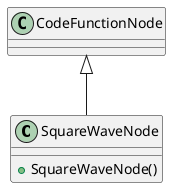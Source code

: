 @startuml
class SquareWaveNode {
    + SquareWaveNode()
}
CodeFunctionNode <|-- SquareWaveNode
@enduml
